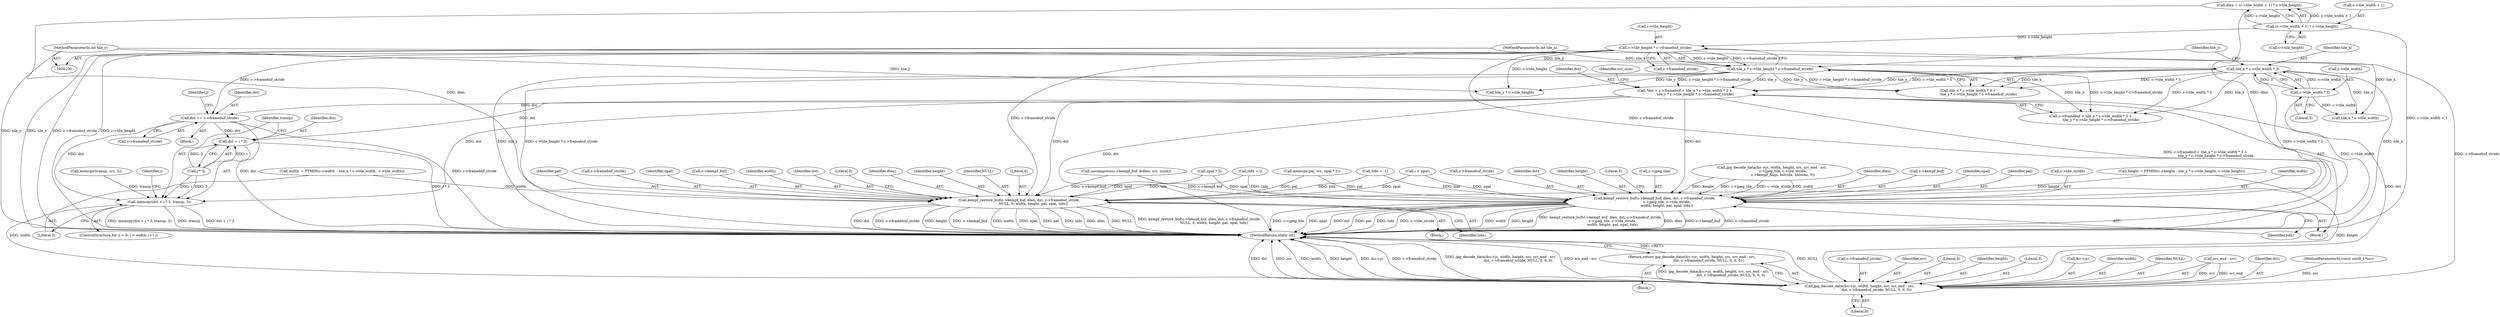 digraph "0_FFmpeg_2960576378d17d71cc8dccc926352ce568b5eec1@integer" {
"1000148" [label="(Call,*dst = c->framebuf + tile_x * c->tile_width * 3 +\n                   tile_y * c->tile_height * c->framebuf_stride)"];
"1000155" [label="(Call,tile_x * c->tile_width * 3)"];
"1000102" [label="(MethodParameterIn,int tile_x)"];
"1000157" [label="(Call,c->tile_width * 3)"];
"1000162" [label="(Call,tile_y * c->tile_height * c->framebuf_stride)"];
"1000103" [label="(MethodParameterIn,int tile_y)"];
"1000164" [label="(Call,c->tile_height * c->framebuf_stride)"];
"1000131" [label="(Call,(c->tile_width + 1) * c->tile_height)"];
"1000240" [label="(Call,dst += c->framebuf_stride)"];
"1000254" [label="(Call,memcpy(dst + i * 3, transp, 3))"];
"1000255" [label="(Call,dst + i * 3)"];
"1000271" [label="(Call,jpg_decode_data(&c->jc, width, height, src, src_end - src,\n                               dst, c->framebuf_stride, NULL, 0, 0, 0))"];
"1000270" [label="(Return,return jpg_decode_data(&c->jc, width, height, src, src_end - src,\n                               dst, c->framebuf_stride, NULL, 0, 0, 0);)"];
"1000402" [label="(Call,kempf_restore_buf(c->kempf_buf, dlen, dst, c->framebuf_stride,\n                          NULL, 0, width, height, pal, npal, tidx))"];
"1000543" [label="(Call,kempf_restore_buf(c->kempf_buf, dlen, dst, c->framebuf_stride,\n                      c->jpeg_tile, c->tile_stride,\n                      width, height, pal, npal, tidx))"];
"1000177" [label="(Call,width  = FFMIN(c->width  - tile_x * c->tile_width,  c->tile_width))"];
"1000241" [label="(Identifier,dst)"];
"1000254" [label="(Call,memcpy(dst + i * 3, transp, 3))"];
"1000269" [label="(Block,)"];
"1000256" [label="(Identifier,dst)"];
"1000547" [label="(Identifier,dlen)"];
"1000544" [label="(Call,c->kempf_buf)"];
"1000283" [label="(Call,c->framebuf_stride)"];
"1000543" [label="(Call,kempf_restore_buf(c->kempf_buf, dlen, dst, c->framebuf_stride,\n                      c->jpeg_tile, c->tile_stride,\n                      width, height, pal, npal, tidx))"];
"1000278" [label="(Identifier,src)"];
"1000413" [label="(Identifier,width)"];
"1000199" [label="(Call,tile_y * c->tile_height)"];
"1000129" [label="(Call,dlen = (c->tile_width + 1) * c->tile_height)"];
"1000137" [label="(Call,c->tile_height)"];
"1000149" [label="(Identifier,dst)"];
"1000289" [label="(Literal,0)"];
"1000157" [label="(Call,c->tile_width * 3)"];
"1000161" [label="(Literal,3)"];
"1000132" [label="(Call,c->tile_width + 1)"];
"1000309" [label="(Call,memcpy(pal, src, npal * 3))"];
"1000317" [label="(Call,npal * 3)"];
"1000257" [label="(Call,i * 3)"];
"1000561" [label="(Identifier,npal)"];
"1000271" [label="(Call,jpg_decode_data(&c->jc, width, height, src, src_end - src,\n                               dst, c->framebuf_stride, NULL, 0, 0, 0))"];
"1000242" [label="(Call,c->framebuf_stride)"];
"1000403" [label="(Call,c->kempf_buf)"];
"1000245" [label="(ControlStructure,for (i = 0; i < width; i++))"];
"1000329" [label="(Call,i < npal)"];
"1000560" [label="(Identifier,pal)"];
"1000173" [label="(Identifier,src_size)"];
"1000407" [label="(Identifier,dst)"];
"1000419" [label="(Literal,0)"];
"1000287" [label="(Literal,0)"];
"1000131" [label="(Call,(c->tile_width + 1) * c->tile_height)"];
"1000555" [label="(Call,c->tile_stride)"];
"1000261" [label="(Literal,3)"];
"1000406" [label="(Identifier,dlen)"];
"1000162" [label="(Call,tile_y * c->tile_height * c->framebuf_stride)"];
"1000102" [label="(MethodParameterIn,int tile_x)"];
"1000184" [label="(Call,tile_x * c->tile_width)"];
"1000277" [label="(Identifier,height)"];
"1000106" [label="(Block,)"];
"1000260" [label="(Identifier,transp)"];
"1000558" [label="(Identifier,width)"];
"1000288" [label="(Literal,0)"];
"1000414" [label="(Identifier,height)"];
"1000148" [label="(Call,*dst = c->framebuf + tile_x * c->tile_width * 3 +\n                   tile_y * c->tile_height * c->framebuf_stride)"];
"1000270" [label="(Return,return jpg_decode_data(&c->jc, width, height, src, src_end - src,\n                               dst, c->framebuf_stride, NULL, 0, 0, 0);)"];
"1000192" [label="(Call,height = FFMIN(c->height - tile_y * c->tile_height, c->tile_height))"];
"1000565" [label="(MethodReturn,static int)"];
"1000158" [label="(Call,c->tile_width)"];
"1000520" [label="(Call,jpg_decode_data(&c->jc, width, height, src, src_end - src,\n                    c->jpeg_tile, c->tile_stride,\n                    c->kempf_flags, bstride, nblocks, 0))"];
"1000154" [label="(Call,tile_x * c->tile_width * 3 +\n                   tile_y * c->tile_height * c->framebuf_stride)"];
"1000103" [label="(MethodParameterIn,int tile_y)"];
"1000411" [label="(Identifier,NULL)"];
"1000549" [label="(Call,c->framebuf_stride)"];
"1000548" [label="(Identifier,dst)"];
"1000412" [label="(Literal,0)"];
"1000417" [label="(Identifier,tidx)"];
"1000155" [label="(Call,tile_x * c->tile_width * 3)"];
"1000382" [label="(Call,uncompress(c->kempf_buf, &dlen, src, zsize))"];
"1000168" [label="(Call,c->framebuf_stride)"];
"1000272" [label="(Call,&c->jc)"];
"1000165" [label="(Call,c->tile_height)"];
"1000346" [label="(Call,tidx = i)"];
"1000164" [label="(Call,c->tile_height * c->framebuf_stride)"];
"1000276" [label="(Identifier,width)"];
"1000401" [label="(Block,)"];
"1000223" [label="(Call,memcpy(transp, src, 3))"];
"1000237" [label="(Block,)"];
"1000113" [label="(Call,tidx = -1)"];
"1000235" [label="(Identifier,j)"];
"1000559" [label="(Identifier,height)"];
"1000415" [label="(Identifier,pal)"];
"1000562" [label="(Identifier,tidx)"];
"1000286" [label="(Identifier,NULL)"];
"1000279" [label="(Call,src_end - src)"];
"1000408" [label="(Call,c->framebuf_stride)"];
"1000564" [label="(Literal,0)"];
"1000150" [label="(Call,c->framebuf + tile_x * c->tile_width * 3 +\n                   tile_y * c->tile_height * c->framebuf_stride)"];
"1000253" [label="(Identifier,i)"];
"1000240" [label="(Call,dst += c->framebuf_stride)"];
"1000402" [label="(Call,kempf_restore_buf(c->kempf_buf, dlen, dst, c->framebuf_stride,\n                          NULL, 0, width, height, pal, npal, tidx))"];
"1000416" [label="(Identifier,npal)"];
"1000552" [label="(Call,c->jpeg_tile)"];
"1000282" [label="(Identifier,dst)"];
"1000104" [label="(MethodParameterIn,const uint8_t *src)"];
"1000156" [label="(Identifier,tile_x)"];
"1000255" [label="(Call,dst + i * 3)"];
"1000163" [label="(Identifier,tile_y)"];
"1000148" -> "1000106"  [label="AST: "];
"1000148" -> "1000150"  [label="CFG: "];
"1000149" -> "1000148"  [label="AST: "];
"1000150" -> "1000148"  [label="AST: "];
"1000173" -> "1000148"  [label="CFG: "];
"1000148" -> "1000565"  [label="DDG: dst"];
"1000148" -> "1000565"  [label="DDG: c->framebuf + tile_x * c->tile_width * 3 +\n                   tile_y * c->tile_height * c->framebuf_stride"];
"1000155" -> "1000148"  [label="DDG: tile_x"];
"1000155" -> "1000148"  [label="DDG: c->tile_width * 3"];
"1000162" -> "1000148"  [label="DDG: tile_y"];
"1000162" -> "1000148"  [label="DDG: c->tile_height * c->framebuf_stride"];
"1000148" -> "1000240"  [label="DDG: dst"];
"1000148" -> "1000254"  [label="DDG: dst"];
"1000148" -> "1000255"  [label="DDG: dst"];
"1000148" -> "1000271"  [label="DDG: dst"];
"1000148" -> "1000402"  [label="DDG: dst"];
"1000148" -> "1000543"  [label="DDG: dst"];
"1000155" -> "1000154"  [label="AST: "];
"1000155" -> "1000157"  [label="CFG: "];
"1000156" -> "1000155"  [label="AST: "];
"1000157" -> "1000155"  [label="AST: "];
"1000163" -> "1000155"  [label="CFG: "];
"1000155" -> "1000565"  [label="DDG: c->tile_width * 3"];
"1000155" -> "1000565"  [label="DDG: tile_x"];
"1000155" -> "1000150"  [label="DDG: tile_x"];
"1000155" -> "1000150"  [label="DDG: c->tile_width * 3"];
"1000155" -> "1000154"  [label="DDG: tile_x"];
"1000155" -> "1000154"  [label="DDG: c->tile_width * 3"];
"1000102" -> "1000155"  [label="DDG: tile_x"];
"1000157" -> "1000155"  [label="DDG: c->tile_width"];
"1000157" -> "1000155"  [label="DDG: 3"];
"1000155" -> "1000184"  [label="DDG: tile_x"];
"1000102" -> "1000100"  [label="AST: "];
"1000102" -> "1000565"  [label="DDG: tile_x"];
"1000102" -> "1000184"  [label="DDG: tile_x"];
"1000157" -> "1000161"  [label="CFG: "];
"1000158" -> "1000157"  [label="AST: "];
"1000161" -> "1000157"  [label="AST: "];
"1000157" -> "1000565"  [label="DDG: c->tile_width"];
"1000157" -> "1000184"  [label="DDG: c->tile_width"];
"1000162" -> "1000154"  [label="AST: "];
"1000162" -> "1000164"  [label="CFG: "];
"1000163" -> "1000162"  [label="AST: "];
"1000164" -> "1000162"  [label="AST: "];
"1000154" -> "1000162"  [label="CFG: "];
"1000162" -> "1000565"  [label="DDG: c->tile_height * c->framebuf_stride"];
"1000162" -> "1000565"  [label="DDG: tile_y"];
"1000162" -> "1000150"  [label="DDG: tile_y"];
"1000162" -> "1000150"  [label="DDG: c->tile_height * c->framebuf_stride"];
"1000162" -> "1000154"  [label="DDG: tile_y"];
"1000162" -> "1000154"  [label="DDG: c->tile_height * c->framebuf_stride"];
"1000103" -> "1000162"  [label="DDG: tile_y"];
"1000164" -> "1000162"  [label="DDG: c->tile_height"];
"1000164" -> "1000162"  [label="DDG: c->framebuf_stride"];
"1000162" -> "1000199"  [label="DDG: tile_y"];
"1000103" -> "1000100"  [label="AST: "];
"1000103" -> "1000565"  [label="DDG: tile_y"];
"1000103" -> "1000199"  [label="DDG: tile_y"];
"1000164" -> "1000168"  [label="CFG: "];
"1000165" -> "1000164"  [label="AST: "];
"1000168" -> "1000164"  [label="AST: "];
"1000164" -> "1000565"  [label="DDG: c->framebuf_stride"];
"1000164" -> "1000565"  [label="DDG: c->tile_height"];
"1000131" -> "1000164"  [label="DDG: c->tile_height"];
"1000164" -> "1000199"  [label="DDG: c->tile_height"];
"1000164" -> "1000240"  [label="DDG: c->framebuf_stride"];
"1000164" -> "1000271"  [label="DDG: c->framebuf_stride"];
"1000164" -> "1000402"  [label="DDG: c->framebuf_stride"];
"1000164" -> "1000543"  [label="DDG: c->framebuf_stride"];
"1000131" -> "1000129"  [label="AST: "];
"1000131" -> "1000137"  [label="CFG: "];
"1000132" -> "1000131"  [label="AST: "];
"1000137" -> "1000131"  [label="AST: "];
"1000129" -> "1000131"  [label="CFG: "];
"1000131" -> "1000565"  [label="DDG: c->tile_width + 1"];
"1000131" -> "1000129"  [label="DDG: c->tile_width + 1"];
"1000131" -> "1000129"  [label="DDG: c->tile_height"];
"1000240" -> "1000237"  [label="AST: "];
"1000240" -> "1000242"  [label="CFG: "];
"1000241" -> "1000240"  [label="AST: "];
"1000242" -> "1000240"  [label="AST: "];
"1000235" -> "1000240"  [label="CFG: "];
"1000240" -> "1000565"  [label="DDG: c->framebuf_stride"];
"1000240" -> "1000565"  [label="DDG: dst"];
"1000240" -> "1000254"  [label="DDG: dst"];
"1000240" -> "1000255"  [label="DDG: dst"];
"1000254" -> "1000245"  [label="AST: "];
"1000254" -> "1000261"  [label="CFG: "];
"1000255" -> "1000254"  [label="AST: "];
"1000260" -> "1000254"  [label="AST: "];
"1000261" -> "1000254"  [label="AST: "];
"1000253" -> "1000254"  [label="CFG: "];
"1000254" -> "1000565"  [label="DDG: transp"];
"1000254" -> "1000565"  [label="DDG: dst + i * 3"];
"1000254" -> "1000565"  [label="DDG: memcpy(dst + i * 3, transp, 3)"];
"1000257" -> "1000254"  [label="DDG: i"];
"1000257" -> "1000254"  [label="DDG: 3"];
"1000223" -> "1000254"  [label="DDG: transp"];
"1000255" -> "1000257"  [label="CFG: "];
"1000256" -> "1000255"  [label="AST: "];
"1000257" -> "1000255"  [label="AST: "];
"1000260" -> "1000255"  [label="CFG: "];
"1000255" -> "1000565"  [label="DDG: i * 3"];
"1000257" -> "1000255"  [label="DDG: i"];
"1000257" -> "1000255"  [label="DDG: 3"];
"1000271" -> "1000270"  [label="AST: "];
"1000271" -> "1000289"  [label="CFG: "];
"1000272" -> "1000271"  [label="AST: "];
"1000276" -> "1000271"  [label="AST: "];
"1000277" -> "1000271"  [label="AST: "];
"1000278" -> "1000271"  [label="AST: "];
"1000279" -> "1000271"  [label="AST: "];
"1000282" -> "1000271"  [label="AST: "];
"1000283" -> "1000271"  [label="AST: "];
"1000286" -> "1000271"  [label="AST: "];
"1000287" -> "1000271"  [label="AST: "];
"1000288" -> "1000271"  [label="AST: "];
"1000289" -> "1000271"  [label="AST: "];
"1000270" -> "1000271"  [label="CFG: "];
"1000271" -> "1000565"  [label="DDG: NULL"];
"1000271" -> "1000565"  [label="DDG: dst"];
"1000271" -> "1000565"  [label="DDG: src"];
"1000271" -> "1000565"  [label="DDG: width"];
"1000271" -> "1000565"  [label="DDG: height"];
"1000271" -> "1000565"  [label="DDG: &c->jc"];
"1000271" -> "1000565"  [label="DDG: c->framebuf_stride"];
"1000271" -> "1000565"  [label="DDG: jpg_decode_data(&c->jc, width, height, src, src_end - src,\n                               dst, c->framebuf_stride, NULL, 0, 0, 0)"];
"1000271" -> "1000565"  [label="DDG: src_end - src"];
"1000271" -> "1000270"  [label="DDG: jpg_decode_data(&c->jc, width, height, src, src_end - src,\n                               dst, c->framebuf_stride, NULL, 0, 0, 0)"];
"1000177" -> "1000271"  [label="DDG: width"];
"1000192" -> "1000271"  [label="DDG: height"];
"1000279" -> "1000271"  [label="DDG: src"];
"1000279" -> "1000271"  [label="DDG: src_end"];
"1000104" -> "1000271"  [label="DDG: src"];
"1000270" -> "1000269"  [label="AST: "];
"1000565" -> "1000270"  [label="CFG: "];
"1000270" -> "1000565"  [label="DDG: <RET>"];
"1000402" -> "1000401"  [label="AST: "];
"1000402" -> "1000417"  [label="CFG: "];
"1000403" -> "1000402"  [label="AST: "];
"1000406" -> "1000402"  [label="AST: "];
"1000407" -> "1000402"  [label="AST: "];
"1000408" -> "1000402"  [label="AST: "];
"1000411" -> "1000402"  [label="AST: "];
"1000412" -> "1000402"  [label="AST: "];
"1000413" -> "1000402"  [label="AST: "];
"1000414" -> "1000402"  [label="AST: "];
"1000415" -> "1000402"  [label="AST: "];
"1000416" -> "1000402"  [label="AST: "];
"1000417" -> "1000402"  [label="AST: "];
"1000419" -> "1000402"  [label="CFG: "];
"1000402" -> "1000565"  [label="DDG: NULL"];
"1000402" -> "1000565"  [label="DDG: kempf_restore_buf(c->kempf_buf, dlen, dst, c->framebuf_stride,\n                          NULL, 0, width, height, pal, npal, tidx)"];
"1000402" -> "1000565"  [label="DDG: dst"];
"1000402" -> "1000565"  [label="DDG: c->framebuf_stride"];
"1000402" -> "1000565"  [label="DDG: height"];
"1000402" -> "1000565"  [label="DDG: c->kempf_buf"];
"1000402" -> "1000565"  [label="DDG: width"];
"1000402" -> "1000565"  [label="DDG: npal"];
"1000402" -> "1000565"  [label="DDG: pal"];
"1000402" -> "1000565"  [label="DDG: tidx"];
"1000402" -> "1000565"  [label="DDG: dlen"];
"1000382" -> "1000402"  [label="DDG: c->kempf_buf"];
"1000129" -> "1000402"  [label="DDG: dlen"];
"1000177" -> "1000402"  [label="DDG: width"];
"1000192" -> "1000402"  [label="DDG: height"];
"1000309" -> "1000402"  [label="DDG: pal"];
"1000329" -> "1000402"  [label="DDG: npal"];
"1000317" -> "1000402"  [label="DDG: npal"];
"1000113" -> "1000402"  [label="DDG: tidx"];
"1000346" -> "1000402"  [label="DDG: tidx"];
"1000543" -> "1000106"  [label="AST: "];
"1000543" -> "1000562"  [label="CFG: "];
"1000544" -> "1000543"  [label="AST: "];
"1000547" -> "1000543"  [label="AST: "];
"1000548" -> "1000543"  [label="AST: "];
"1000549" -> "1000543"  [label="AST: "];
"1000552" -> "1000543"  [label="AST: "];
"1000555" -> "1000543"  [label="AST: "];
"1000558" -> "1000543"  [label="AST: "];
"1000559" -> "1000543"  [label="AST: "];
"1000560" -> "1000543"  [label="AST: "];
"1000561" -> "1000543"  [label="AST: "];
"1000562" -> "1000543"  [label="AST: "];
"1000564" -> "1000543"  [label="CFG: "];
"1000543" -> "1000565"  [label="DDG: dst"];
"1000543" -> "1000565"  [label="DDG: pal"];
"1000543" -> "1000565"  [label="DDG: tidx"];
"1000543" -> "1000565"  [label="DDG: c->tile_stride"];
"1000543" -> "1000565"  [label="DDG: width"];
"1000543" -> "1000565"  [label="DDG: height"];
"1000543" -> "1000565"  [label="DDG: kempf_restore_buf(c->kempf_buf, dlen, dst, c->framebuf_stride,\n                      c->jpeg_tile, c->tile_stride,\n                      width, height, pal, npal, tidx)"];
"1000543" -> "1000565"  [label="DDG: dlen"];
"1000543" -> "1000565"  [label="DDG: c->kempf_buf"];
"1000543" -> "1000565"  [label="DDG: c->framebuf_stride"];
"1000543" -> "1000565"  [label="DDG: c->jpeg_tile"];
"1000543" -> "1000565"  [label="DDG: npal"];
"1000382" -> "1000543"  [label="DDG: c->kempf_buf"];
"1000129" -> "1000543"  [label="DDG: dlen"];
"1000520" -> "1000543"  [label="DDG: c->jpeg_tile"];
"1000520" -> "1000543"  [label="DDG: c->tile_stride"];
"1000520" -> "1000543"  [label="DDG: width"];
"1000520" -> "1000543"  [label="DDG: height"];
"1000309" -> "1000543"  [label="DDG: pal"];
"1000329" -> "1000543"  [label="DDG: npal"];
"1000317" -> "1000543"  [label="DDG: npal"];
"1000113" -> "1000543"  [label="DDG: tidx"];
"1000346" -> "1000543"  [label="DDG: tidx"];
}
